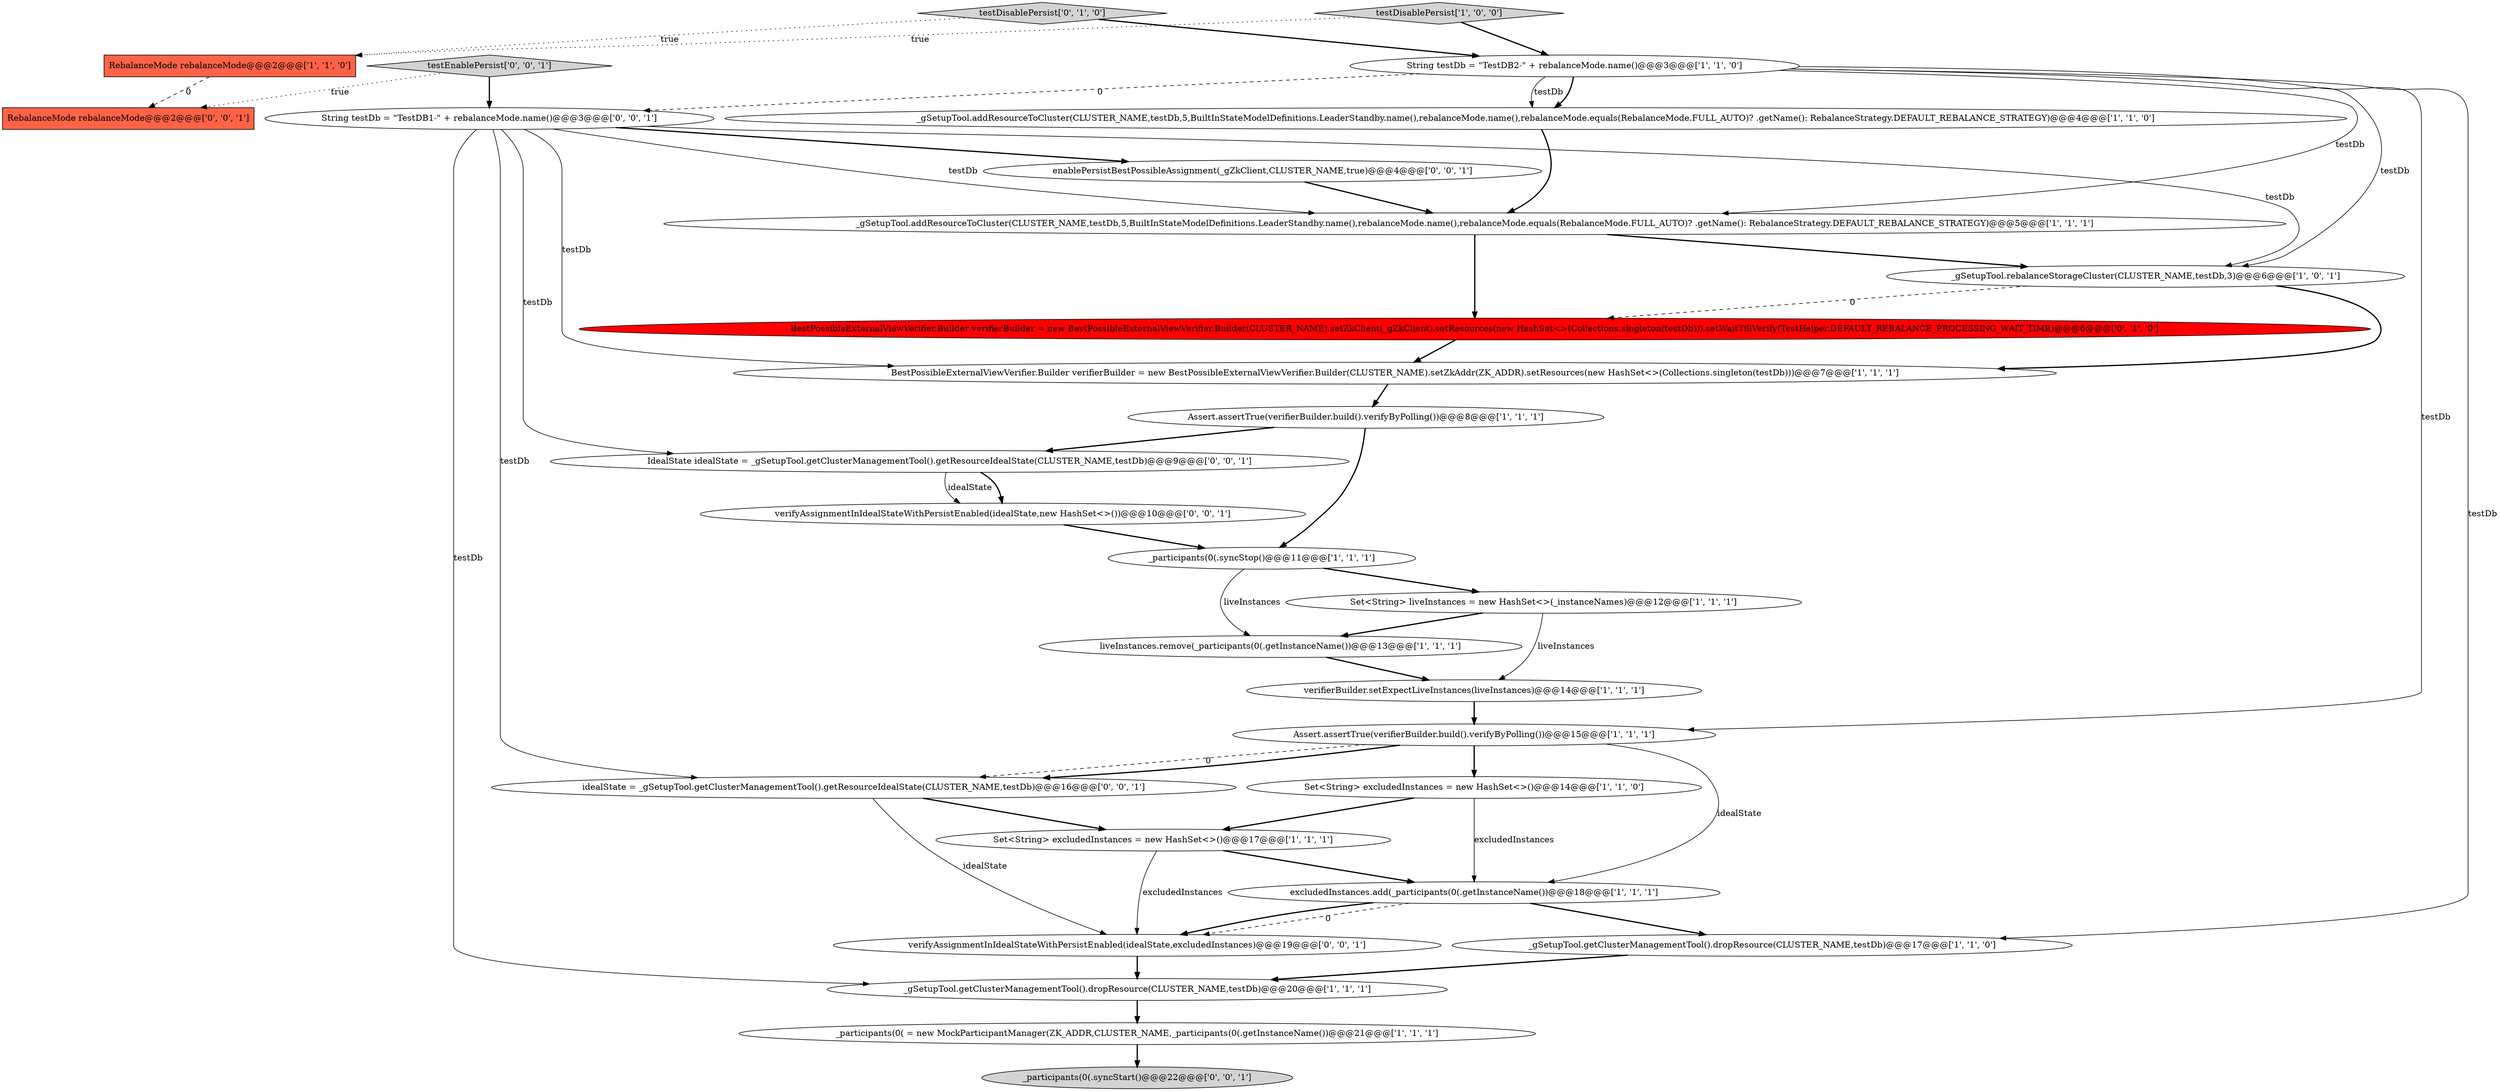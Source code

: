 digraph {
29 [style = filled, label = "enablePersistBestPossibleAssignment(_gZkClient,CLUSTER_NAME,true)@@@4@@@['0', '0', '1']", fillcolor = white, shape = ellipse image = "AAA0AAABBB3BBB"];
11 [style = filled, label = "Set<String> excludedInstances = new HashSet<>()@@@17@@@['1', '1', '1']", fillcolor = white, shape = ellipse image = "AAA0AAABBB1BBB"];
7 [style = filled, label = "_participants(0(.syncStop()@@@11@@@['1', '1', '1']", fillcolor = white, shape = ellipse image = "AAA0AAABBB1BBB"];
1 [style = filled, label = "RebalanceMode rebalanceMode@@@2@@@['1', '1', '0']", fillcolor = tomato, shape = box image = "AAA0AAABBB1BBB"];
27 [style = filled, label = "verifyAssignmentInIdealStateWithPersistEnabled(idealState,excludedInstances)@@@19@@@['0', '0', '1']", fillcolor = white, shape = ellipse image = "AAA0AAABBB3BBB"];
13 [style = filled, label = "_gSetupTool.addResourceToCluster(CLUSTER_NAME,testDb,5,BuiltInStateModelDefinitions.LeaderStandby.name(),rebalanceMode.name(),rebalanceMode.equals(RebalanceMode.FULL_AUTO)? .getName(): RebalanceStrategy.DEFAULT_REBALANCE_STRATEGY)@@@4@@@['1', '1', '0']", fillcolor = white, shape = ellipse image = "AAA0AAABBB1BBB"];
25 [style = filled, label = "verifyAssignmentInIdealStateWithPersistEnabled(idealState,new HashSet<>())@@@10@@@['0', '0', '1']", fillcolor = white, shape = ellipse image = "AAA0AAABBB3BBB"];
12 [style = filled, label = "_gSetupTool.addResourceToCluster(CLUSTER_NAME,testDb,5,BuiltInStateModelDefinitions.LeaderStandby.name(),rebalanceMode.name(),rebalanceMode.equals(RebalanceMode.FULL_AUTO)? .getName(): RebalanceStrategy.DEFAULT_REBALANCE_STRATEGY)@@@5@@@['1', '1', '1']", fillcolor = white, shape = ellipse image = "AAA0AAABBB1BBB"];
23 [style = filled, label = "String testDb = \"TestDB1-\" + rebalanceMode.name()@@@3@@@['0', '0', '1']", fillcolor = white, shape = ellipse image = "AAA0AAABBB3BBB"];
0 [style = filled, label = "String testDb = \"TestDB2-\" + rebalanceMode.name()@@@3@@@['1', '1', '0']", fillcolor = white, shape = ellipse image = "AAA0AAABBB1BBB"];
6 [style = filled, label = "Set<String> liveInstances = new HashSet<>(_instanceNames)@@@12@@@['1', '1', '1']", fillcolor = white, shape = ellipse image = "AAA0AAABBB1BBB"];
17 [style = filled, label = "Set<String> excludedInstances = new HashSet<>()@@@14@@@['1', '1', '0']", fillcolor = white, shape = ellipse image = "AAA0AAABBB1BBB"];
4 [style = filled, label = "BestPossibleExternalViewVerifier.Builder verifierBuilder = new BestPossibleExternalViewVerifier.Builder(CLUSTER_NAME).setZkAddr(ZK_ADDR).setResources(new HashSet<>(Collections.singleton(testDb)))@@@7@@@['1', '1', '1']", fillcolor = white, shape = ellipse image = "AAA0AAABBB1BBB"];
3 [style = filled, label = "Assert.assertTrue(verifierBuilder.build().verifyByPolling())@@@15@@@['1', '1', '1']", fillcolor = white, shape = ellipse image = "AAA0AAABBB1BBB"];
28 [style = filled, label = "RebalanceMode rebalanceMode@@@2@@@['0', '0', '1']", fillcolor = tomato, shape = box image = "AAA0AAABBB3BBB"];
19 [style = filled, label = "BestPossibleExternalViewVerifier.Builder verifierBuilder = new BestPossibleExternalViewVerifier.Builder(CLUSTER_NAME).setZkClient(_gZkClient).setResources(new HashSet<>(Collections.singleton(testDb))).setWaitTillVerify(TestHelper.DEFAULT_REBALANCE_PROCESSING_WAIT_TIME)@@@6@@@['0', '1', '0']", fillcolor = red, shape = ellipse image = "AAA1AAABBB2BBB"];
18 [style = filled, label = "excludedInstances.add(_participants(0(.getInstanceName())@@@18@@@['1', '1', '1']", fillcolor = white, shape = ellipse image = "AAA0AAABBB1BBB"];
20 [style = filled, label = "testDisablePersist['0', '1', '0']", fillcolor = lightgray, shape = diamond image = "AAA0AAABBB2BBB"];
22 [style = filled, label = "idealState = _gSetupTool.getClusterManagementTool().getResourceIdealState(CLUSTER_NAME,testDb)@@@16@@@['0', '0', '1']", fillcolor = white, shape = ellipse image = "AAA0AAABBB3BBB"];
5 [style = filled, label = "liveInstances.remove(_participants(0(.getInstanceName())@@@13@@@['1', '1', '1']", fillcolor = white, shape = ellipse image = "AAA0AAABBB1BBB"];
9 [style = filled, label = "_participants(0( = new MockParticipantManager(ZK_ADDR,CLUSTER_NAME,_participants(0(.getInstanceName())@@@21@@@['1', '1', '1']", fillcolor = white, shape = ellipse image = "AAA0AAABBB1BBB"];
10 [style = filled, label = "_gSetupTool.getClusterManagementTool().dropResource(CLUSTER_NAME,testDb)@@@17@@@['1', '1', '0']", fillcolor = white, shape = ellipse image = "AAA0AAABBB1BBB"];
14 [style = filled, label = "testDisablePersist['1', '0', '0']", fillcolor = lightgray, shape = diamond image = "AAA0AAABBB1BBB"];
21 [style = filled, label = "IdealState idealState = _gSetupTool.getClusterManagementTool().getResourceIdealState(CLUSTER_NAME,testDb)@@@9@@@['0', '0', '1']", fillcolor = white, shape = ellipse image = "AAA0AAABBB3BBB"];
26 [style = filled, label = "_participants(0(.syncStart()@@@22@@@['0', '0', '1']", fillcolor = lightgray, shape = ellipse image = "AAA0AAABBB3BBB"];
15 [style = filled, label = "_gSetupTool.rebalanceStorageCluster(CLUSTER_NAME,testDb,3)@@@6@@@['1', '0', '1']", fillcolor = white, shape = ellipse image = "AAA0AAABBB1BBB"];
8 [style = filled, label = "_gSetupTool.getClusterManagementTool().dropResource(CLUSTER_NAME,testDb)@@@20@@@['1', '1', '1']", fillcolor = white, shape = ellipse image = "AAA0AAABBB1BBB"];
24 [style = filled, label = "testEnablePersist['0', '0', '1']", fillcolor = lightgray, shape = diamond image = "AAA0AAABBB3BBB"];
2 [style = filled, label = "Assert.assertTrue(verifierBuilder.build().verifyByPolling())@@@8@@@['1', '1', '1']", fillcolor = white, shape = ellipse image = "AAA0AAABBB1BBB"];
16 [style = filled, label = "verifierBuilder.setExpectLiveInstances(liveInstances)@@@14@@@['1', '1', '1']", fillcolor = white, shape = ellipse image = "AAA0AAABBB1BBB"];
23->15 [style = solid, label="testDb"];
16->3 [style = bold, label=""];
11->27 [style = solid, label="excludedInstances"];
23->22 [style = solid, label="testDb"];
0->13 [style = bold, label=""];
22->27 [style = solid, label="idealState"];
0->15 [style = solid, label="testDb"];
0->23 [style = dashed, label="0"];
18->27 [style = dashed, label="0"];
20->0 [style = bold, label=""];
12->15 [style = bold, label=""];
23->8 [style = solid, label="testDb"];
3->22 [style = dashed, label="0"];
23->21 [style = solid, label="testDb"];
4->2 [style = bold, label=""];
17->18 [style = solid, label="excludedInstances"];
21->25 [style = bold, label=""];
15->19 [style = dashed, label="0"];
1->28 [style = dashed, label="0"];
24->28 [style = dotted, label="true"];
0->3 [style = solid, label="testDb"];
7->5 [style = solid, label="liveInstances"];
25->7 [style = bold, label=""];
3->22 [style = bold, label=""];
21->25 [style = solid, label="idealState"];
24->23 [style = bold, label=""];
11->18 [style = bold, label=""];
23->12 [style = solid, label="testDb"];
3->18 [style = solid, label="idealState"];
5->16 [style = bold, label=""];
23->29 [style = bold, label=""];
9->26 [style = bold, label=""];
6->5 [style = bold, label=""];
29->12 [style = bold, label=""];
0->12 [style = solid, label="testDb"];
13->12 [style = bold, label=""];
20->1 [style = dotted, label="true"];
18->10 [style = bold, label=""];
10->8 [style = bold, label=""];
14->0 [style = bold, label=""];
18->27 [style = bold, label=""];
2->21 [style = bold, label=""];
0->13 [style = solid, label="testDb"];
7->6 [style = bold, label=""];
15->4 [style = bold, label=""];
8->9 [style = bold, label=""];
3->17 [style = bold, label=""];
6->16 [style = solid, label="liveInstances"];
19->4 [style = bold, label=""];
14->1 [style = dotted, label="true"];
2->7 [style = bold, label=""];
23->4 [style = solid, label="testDb"];
12->19 [style = bold, label=""];
0->10 [style = solid, label="testDb"];
27->8 [style = bold, label=""];
22->11 [style = bold, label=""];
17->11 [style = bold, label=""];
}
